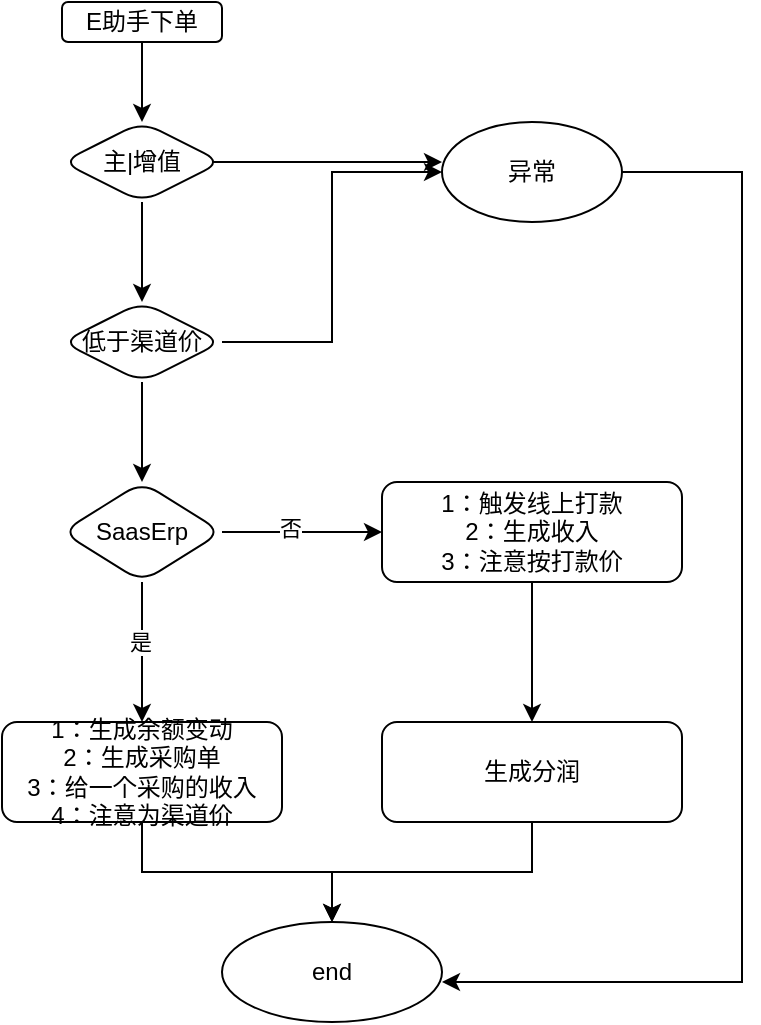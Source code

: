 <mxfile version="20.8.1" type="github">
  <diagram id="Uorfgl2jcOrynzQxcvN8" name="第 1 页">
    <mxGraphModel dx="463" dy="228" grid="1" gridSize="10" guides="1" tooltips="1" connect="1" arrows="1" fold="1" page="1" pageScale="1" pageWidth="827" pageHeight="1169" math="0" shadow="0">
      <root>
        <mxCell id="0" />
        <mxCell id="1" parent="0" />
        <mxCell id="ZhWRCJN62BC0I1bXNeWk-3" value="" style="edgeStyle=orthogonalEdgeStyle;rounded=0;orthogonalLoop=1;jettySize=auto;html=1;" edge="1" parent="1" source="ZhWRCJN62BC0I1bXNeWk-1" target="ZhWRCJN62BC0I1bXNeWk-2">
          <mxGeometry relative="1" as="geometry" />
        </mxCell>
        <mxCell id="ZhWRCJN62BC0I1bXNeWk-1" value="E助手下单" style="rounded=1;whiteSpace=wrap;html=1;" vertex="1" parent="1">
          <mxGeometry x="320" y="30" width="80" height="20" as="geometry" />
        </mxCell>
        <mxCell id="ZhWRCJN62BC0I1bXNeWk-5" style="edgeStyle=orthogonalEdgeStyle;rounded=0;orthogonalLoop=1;jettySize=auto;html=1;exitX=0.936;exitY=0.501;exitDx=0;exitDy=0;exitPerimeter=0;entryX=0;entryY=0.4;entryDx=0;entryDy=0;entryPerimeter=0;" edge="1" parent="1" source="ZhWRCJN62BC0I1bXNeWk-2" target="ZhWRCJN62BC0I1bXNeWk-6">
          <mxGeometry relative="1" as="geometry">
            <mxPoint x="480" y="110" as="targetPoint" />
          </mxGeometry>
        </mxCell>
        <mxCell id="ZhWRCJN62BC0I1bXNeWk-8" value="" style="edgeStyle=orthogonalEdgeStyle;rounded=0;orthogonalLoop=1;jettySize=auto;html=1;" edge="1" parent="1" source="ZhWRCJN62BC0I1bXNeWk-2" target="ZhWRCJN62BC0I1bXNeWk-7">
          <mxGeometry relative="1" as="geometry" />
        </mxCell>
        <mxCell id="ZhWRCJN62BC0I1bXNeWk-2" value="主|增值" style="rhombus;whiteSpace=wrap;html=1;rounded=1;" vertex="1" parent="1">
          <mxGeometry x="320" y="90" width="80" height="40" as="geometry" />
        </mxCell>
        <mxCell id="ZhWRCJN62BC0I1bXNeWk-26" style="edgeStyle=orthogonalEdgeStyle;rounded=0;orthogonalLoop=1;jettySize=auto;html=1;entryX=1;entryY=0.6;entryDx=0;entryDy=0;entryPerimeter=0;" edge="1" parent="1" source="ZhWRCJN62BC0I1bXNeWk-6" target="ZhWRCJN62BC0I1bXNeWk-23">
          <mxGeometry relative="1" as="geometry">
            <Array as="points">
              <mxPoint x="660" y="115" />
              <mxPoint x="660" y="520" />
            </Array>
          </mxGeometry>
        </mxCell>
        <mxCell id="ZhWRCJN62BC0I1bXNeWk-6" value="异常" style="ellipse;whiteSpace=wrap;html=1;" vertex="1" parent="1">
          <mxGeometry x="510" y="90" width="90" height="50" as="geometry" />
        </mxCell>
        <mxCell id="ZhWRCJN62BC0I1bXNeWk-9" style="edgeStyle=orthogonalEdgeStyle;rounded=0;orthogonalLoop=1;jettySize=auto;html=1;entryX=0;entryY=0.5;entryDx=0;entryDy=0;" edge="1" parent="1" source="ZhWRCJN62BC0I1bXNeWk-7" target="ZhWRCJN62BC0I1bXNeWk-6">
          <mxGeometry relative="1" as="geometry" />
        </mxCell>
        <mxCell id="ZhWRCJN62BC0I1bXNeWk-11" value="" style="edgeStyle=orthogonalEdgeStyle;rounded=0;orthogonalLoop=1;jettySize=auto;html=1;" edge="1" parent="1" source="ZhWRCJN62BC0I1bXNeWk-7" target="ZhWRCJN62BC0I1bXNeWk-10">
          <mxGeometry relative="1" as="geometry" />
        </mxCell>
        <mxCell id="ZhWRCJN62BC0I1bXNeWk-7" value="低于渠道价" style="rhombus;whiteSpace=wrap;html=1;rounded=1;" vertex="1" parent="1">
          <mxGeometry x="320" y="180" width="80" height="40" as="geometry" />
        </mxCell>
        <mxCell id="ZhWRCJN62BC0I1bXNeWk-13" value="" style="edgeStyle=orthogonalEdgeStyle;rounded=0;orthogonalLoop=1;jettySize=auto;html=1;" edge="1" parent="1" source="ZhWRCJN62BC0I1bXNeWk-10" target="ZhWRCJN62BC0I1bXNeWk-12">
          <mxGeometry relative="1" as="geometry" />
        </mxCell>
        <mxCell id="ZhWRCJN62BC0I1bXNeWk-14" value="是" style="edgeLabel;html=1;align=center;verticalAlign=middle;resizable=0;points=[];" vertex="1" connectable="0" parent="ZhWRCJN62BC0I1bXNeWk-13">
          <mxGeometry x="-0.148" y="-1" relative="1" as="geometry">
            <mxPoint as="offset" />
          </mxGeometry>
        </mxCell>
        <mxCell id="ZhWRCJN62BC0I1bXNeWk-17" value="" style="edgeStyle=orthogonalEdgeStyle;rounded=0;orthogonalLoop=1;jettySize=auto;html=1;" edge="1" parent="1" source="ZhWRCJN62BC0I1bXNeWk-10" target="ZhWRCJN62BC0I1bXNeWk-16">
          <mxGeometry relative="1" as="geometry" />
        </mxCell>
        <mxCell id="ZhWRCJN62BC0I1bXNeWk-19" value="否" style="edgeLabel;html=1;align=center;verticalAlign=middle;resizable=0;points=[];" vertex="1" connectable="0" parent="ZhWRCJN62BC0I1bXNeWk-17">
          <mxGeometry x="-0.168" y="2" relative="1" as="geometry">
            <mxPoint as="offset" />
          </mxGeometry>
        </mxCell>
        <mxCell id="ZhWRCJN62BC0I1bXNeWk-10" value="SaasErp" style="rhombus;whiteSpace=wrap;html=1;rounded=1;" vertex="1" parent="1">
          <mxGeometry x="320" y="270" width="80" height="50" as="geometry" />
        </mxCell>
        <mxCell id="ZhWRCJN62BC0I1bXNeWk-24" style="edgeStyle=orthogonalEdgeStyle;rounded=0;orthogonalLoop=1;jettySize=auto;html=1;" edge="1" parent="1" source="ZhWRCJN62BC0I1bXNeWk-12" target="ZhWRCJN62BC0I1bXNeWk-23">
          <mxGeometry relative="1" as="geometry" />
        </mxCell>
        <mxCell id="ZhWRCJN62BC0I1bXNeWk-12" value="1：生成余额变动&lt;br&gt;2：生成采购单&lt;br&gt;3：给一个采购的收入&lt;br&gt;4：注意为渠道价" style="whiteSpace=wrap;html=1;rounded=1;" vertex="1" parent="1">
          <mxGeometry x="290" y="390" width="140" height="50" as="geometry" />
        </mxCell>
        <mxCell id="ZhWRCJN62BC0I1bXNeWk-22" value="" style="edgeStyle=orthogonalEdgeStyle;rounded=0;orthogonalLoop=1;jettySize=auto;html=1;" edge="1" parent="1" source="ZhWRCJN62BC0I1bXNeWk-16" target="ZhWRCJN62BC0I1bXNeWk-21">
          <mxGeometry relative="1" as="geometry" />
        </mxCell>
        <mxCell id="ZhWRCJN62BC0I1bXNeWk-16" value="1：触发线上打款&lt;br&gt;2：生成收入&lt;br&gt;3：注意按打款价" style="whiteSpace=wrap;html=1;rounded=1;" vertex="1" parent="1">
          <mxGeometry x="480" y="270" width="150" height="50" as="geometry" />
        </mxCell>
        <mxCell id="ZhWRCJN62BC0I1bXNeWk-25" style="edgeStyle=orthogonalEdgeStyle;rounded=0;orthogonalLoop=1;jettySize=auto;html=1;" edge="1" parent="1" source="ZhWRCJN62BC0I1bXNeWk-21" target="ZhWRCJN62BC0I1bXNeWk-23">
          <mxGeometry relative="1" as="geometry" />
        </mxCell>
        <mxCell id="ZhWRCJN62BC0I1bXNeWk-21" value="生成分润" style="whiteSpace=wrap;html=1;rounded=1;" vertex="1" parent="1">
          <mxGeometry x="480" y="390" width="150" height="50" as="geometry" />
        </mxCell>
        <mxCell id="ZhWRCJN62BC0I1bXNeWk-23" value="end" style="ellipse;whiteSpace=wrap;html=1;" vertex="1" parent="1">
          <mxGeometry x="400" y="490" width="110" height="50" as="geometry" />
        </mxCell>
      </root>
    </mxGraphModel>
  </diagram>
</mxfile>
